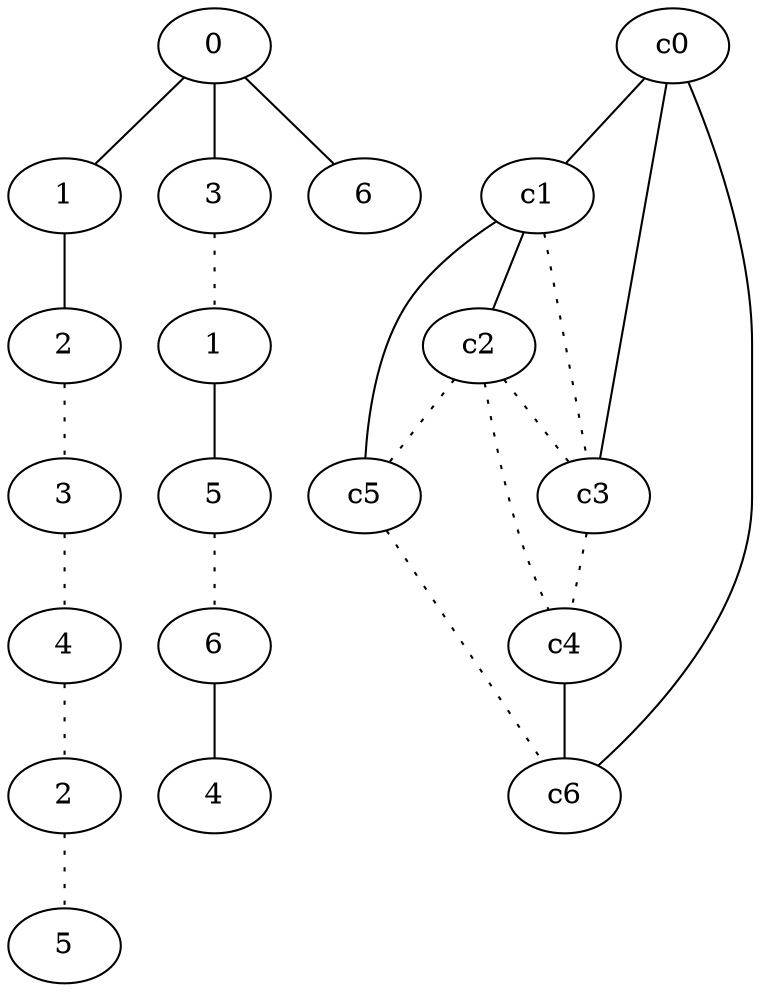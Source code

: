 graph {
a0[label=0];
a1[label=1];
a2[label=2];
a3[label=3];
a4[label=4];
a5[label=2];
a6[label=5];
a7[label=3];
a8[label=1];
a9[label=5];
a10[label=6];
a11[label=4];
a12[label=6];
a0 -- a1;
a0 -- a7;
a0 -- a12;
a1 -- a2;
a2 -- a3 [style=dotted];
a3 -- a4 [style=dotted];
a4 -- a5 [style=dotted];
a5 -- a6 [style=dotted];
a7 -- a8 [style=dotted];
a8 -- a9;
a9 -- a10 [style=dotted];
a10 -- a11;
c0 -- c1;
c0 -- c3;
c0 -- c6;
c1 -- c2;
c1 -- c3 [style=dotted];
c1 -- c5;
c2 -- c3 [style=dotted];
c2 -- c4 [style=dotted];
c2 -- c5 [style=dotted];
c3 -- c4 [style=dotted];
c4 -- c6;
c5 -- c6 [style=dotted];
}
